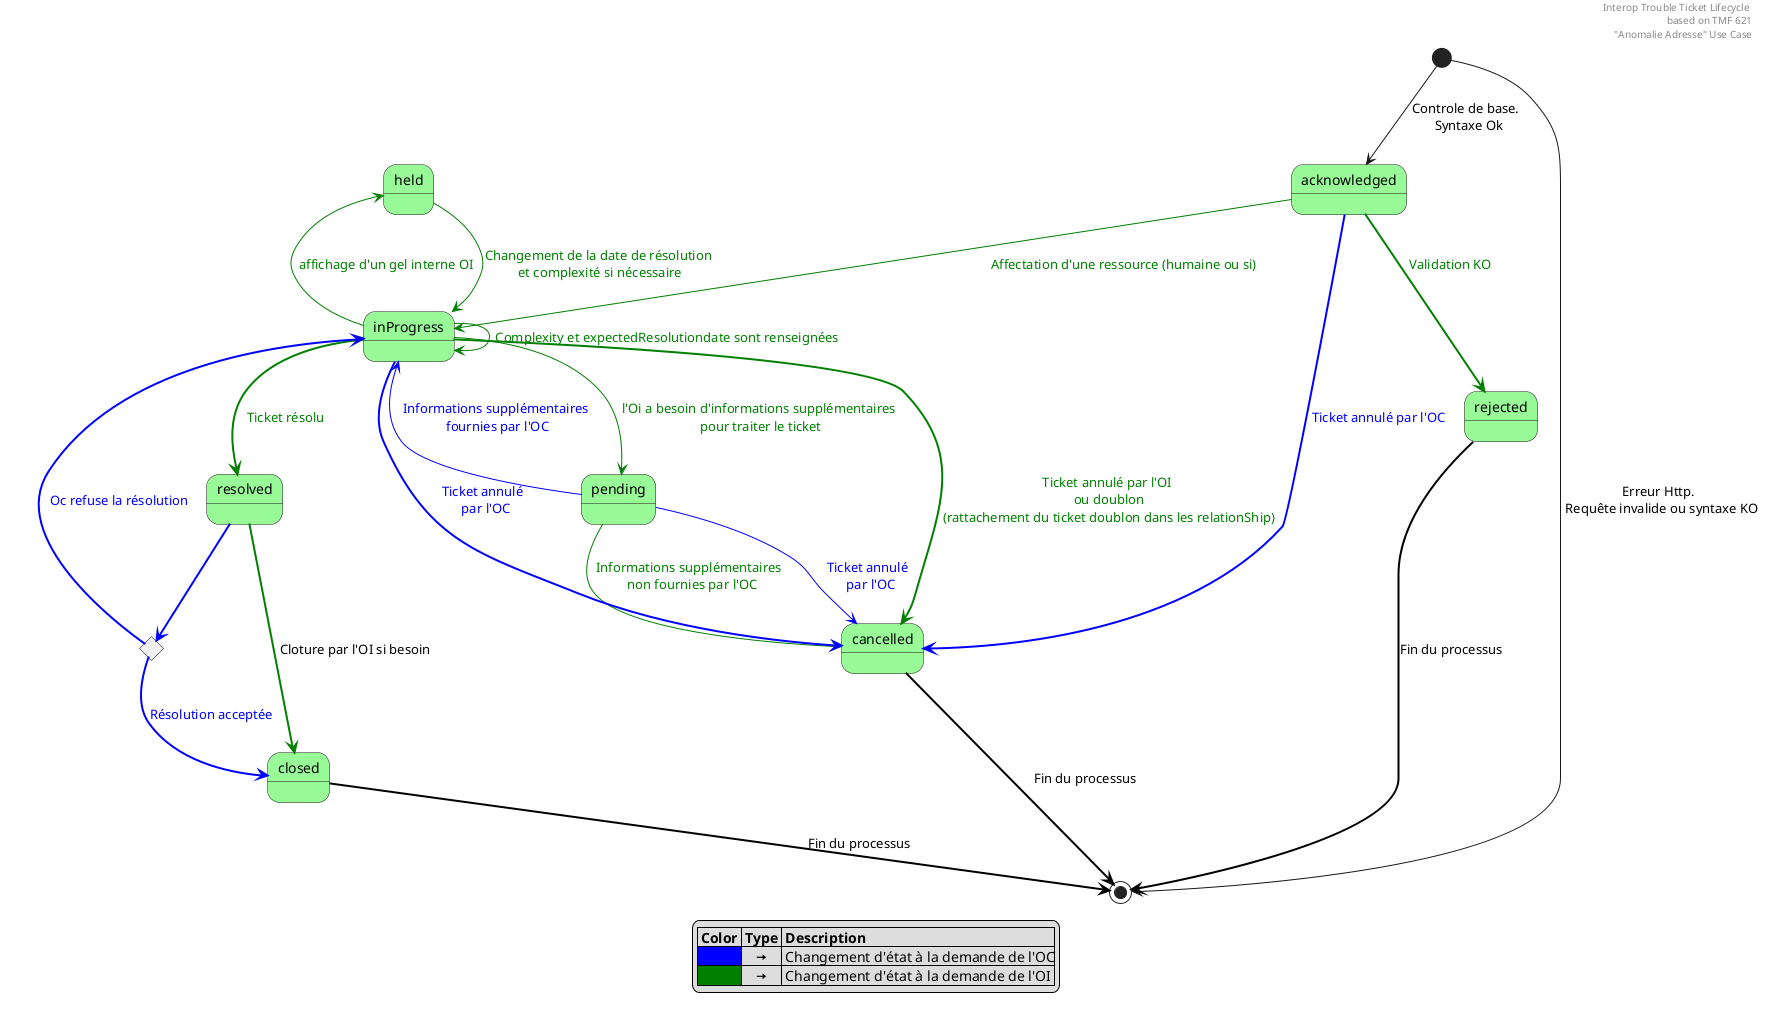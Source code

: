 @startuml
header Interop Trouble Ticket Lifecycle \nbased on TMF 621\n"Anomalie Adresse" Use Case


state acknowledged #palegreen
state inProgress #palegreen
state closed #palegreen
state rejected #palegreen
state cancelled #palegreen
state resolved #palegreen
state choice <<choice>>
state held #palegreen
state pending #palegreen

[*] --> acknowledged: Controle de base. \n Syntaxe Ok
[*] --> [*]: Erreur Http. \n Requête invalide ou syntaxe KO

acknowledged -[#green]-> inProgress: <color:#green>Affectation d'une ressource (humaine ou si)
acknowledged -[bold,#green]-> rejected: <color:#green>Validation KO
acknowledged -[bold,#blue]-> cancelled: <color:#blue>Ticket annulé par l'OC

inProgress -[#green]-> pending: <color:#green>l'Oi a besoin d'informations supplémentaires\n<color:#green> pour traiter le ticket
pending -right[#green]-> cancelled: <color:#green>Informations supplémentaires \n <color:#green>non fournies par l'OC
pending -[#blue]-> cancelled: <color:#blue>Ticket annulé \n<color:#blue> par l'OC
pending -[#blue]-> inProgress: <color:#blue>Informations supplémentaires \n<color:#blue>fournies par l'OC
inProgress -[bold,#green]-> cancelled: <color:#green>Ticket annulé par l'OI \n<color:#green> ou doublon \n<color:#green>(rattachement du ticket doublon dans les relationShip)
inProgress -[bold,#blue]-> cancelled: <color:#blue>Ticket annulé \n<color:#blue> par l'OC
inProgress -[bold,#green]-> resolved: <color:#green>Ticket résolu
inProgress -up[#green]-> held: <color:#green>affichage d'un gel interne OI
inProgress -[#green]-> inProgress : <color:#green>Complexity et expectedResolutiondate sont renseignées
held -[#green]-> inProgress: <color:#green>Changement de la date de résolution\n<color:#green> et complexité si nécessaire

resolved -[bold,#blue]-> choice
resolved -[bold,#green]-> closed: Cloture par l'OI si besoin
choice -[bold,#blue]-> inProgress: <color:#blue>Oc refuse la résolution
choice -[bold,#blue]-> closed: <color:#blue>Résolution acceptée

closed -[bold,#black]-> [*]: Fin du processus
cancelled -[bold,#black]-> [*]: Fin du processus
rejected -[bold,#black]-> [*]: Fin du processus

legend
    |= Color |= Type |= Description |
    |<#blue>|    <&arrow-right> | Changement d'état à la demande de l'OC|
    |<#green>|    <&arrow-right> | Changement d'état à la demande de l'OI |
endlegend

@enduml
